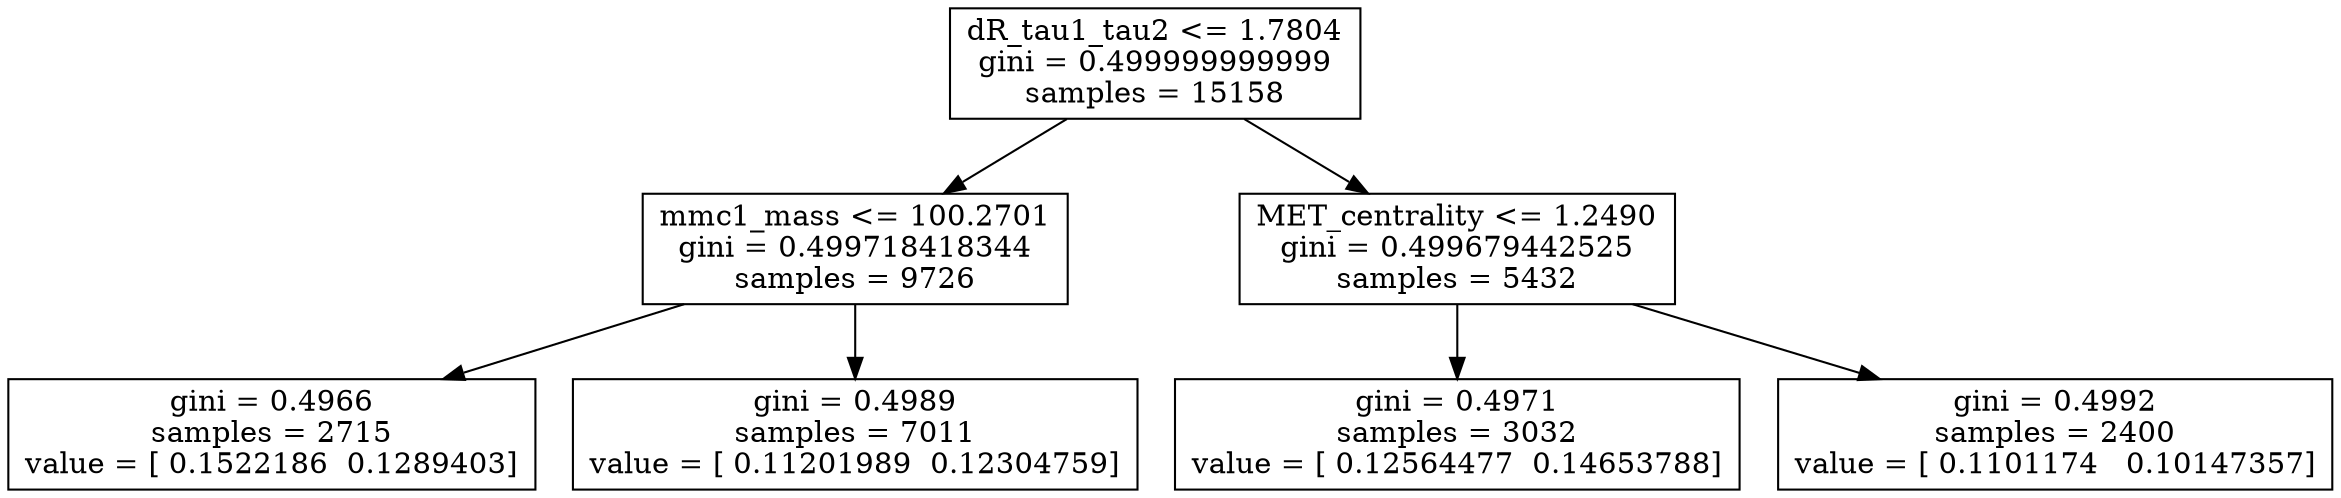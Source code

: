 digraph Tree {
0 [label="dR_tau1_tau2 <= 1.7804\ngini = 0.499999999999\nsamples = 15158", shape="box"] ;
1 [label="mmc1_mass <= 100.2701\ngini = 0.499718418344\nsamples = 9726", shape="box"] ;
0 -> 1 ;
2 [label="gini = 0.4966\nsamples = 2715\nvalue = [ 0.1522186  0.1289403]", shape="box"] ;
1 -> 2 ;
3 [label="gini = 0.4989\nsamples = 7011\nvalue = [ 0.11201989  0.12304759]", shape="box"] ;
1 -> 3 ;
4 [label="MET_centrality <= 1.2490\ngini = 0.499679442525\nsamples = 5432", shape="box"] ;
0 -> 4 ;
5 [label="gini = 0.4971\nsamples = 3032\nvalue = [ 0.12564477  0.14653788]", shape="box"] ;
4 -> 5 ;
6 [label="gini = 0.4992\nsamples = 2400\nvalue = [ 0.1101174   0.10147357]", shape="box"] ;
4 -> 6 ;
}